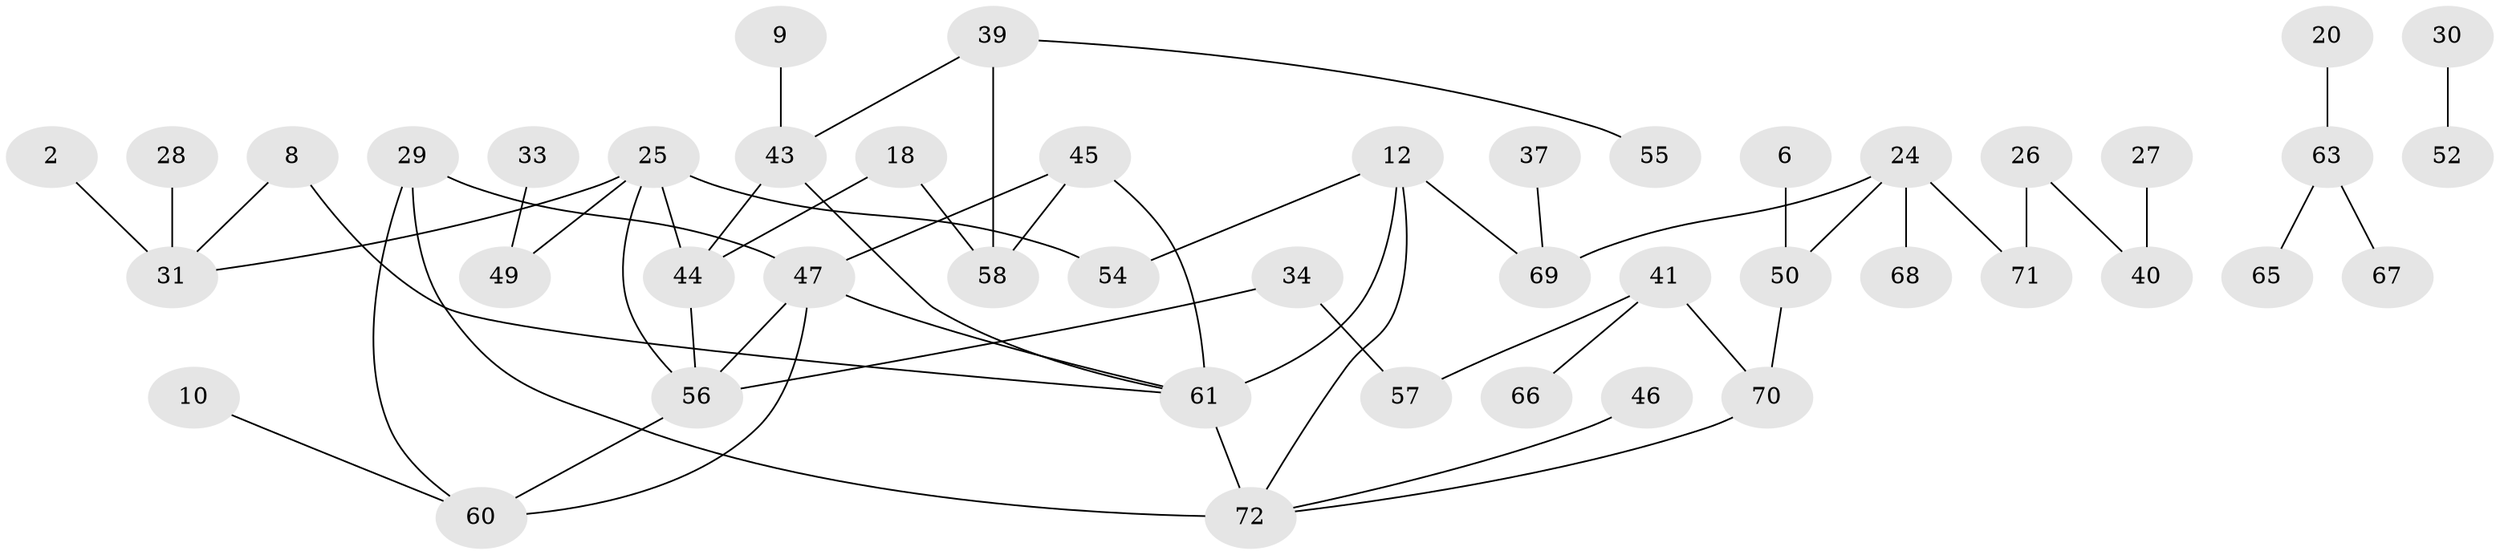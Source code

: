 // original degree distribution, {2: 0.25, 3: 0.1527777777777778, 1: 0.2986111111111111, 4: 0.11805555555555555, 0: 0.1597222222222222, 6: 0.013888888888888888, 5: 0.006944444444444444}
// Generated by graph-tools (version 1.1) at 2025/00/03/09/25 03:00:55]
// undirected, 46 vertices, 56 edges
graph export_dot {
graph [start="1"]
  node [color=gray90,style=filled];
  2;
  6;
  8;
  9;
  10;
  12;
  18;
  20;
  24;
  25;
  26;
  27;
  28;
  29;
  30;
  31;
  33;
  34;
  37;
  39;
  40;
  41;
  43;
  44;
  45;
  46;
  47;
  49;
  50;
  52;
  54;
  55;
  56;
  57;
  58;
  60;
  61;
  63;
  65;
  66;
  67;
  68;
  69;
  70;
  71;
  72;
  2 -- 31 [weight=1.0];
  6 -- 50 [weight=1.0];
  8 -- 31 [weight=1.0];
  8 -- 61 [weight=1.0];
  9 -- 43 [weight=1.0];
  10 -- 60 [weight=1.0];
  12 -- 54 [weight=1.0];
  12 -- 61 [weight=1.0];
  12 -- 69 [weight=1.0];
  12 -- 72 [weight=1.0];
  18 -- 44 [weight=1.0];
  18 -- 58 [weight=1.0];
  20 -- 63 [weight=1.0];
  24 -- 50 [weight=1.0];
  24 -- 68 [weight=1.0];
  24 -- 69 [weight=1.0];
  24 -- 71 [weight=1.0];
  25 -- 31 [weight=1.0];
  25 -- 44 [weight=1.0];
  25 -- 49 [weight=1.0];
  25 -- 54 [weight=1.0];
  25 -- 56 [weight=1.0];
  26 -- 40 [weight=1.0];
  26 -- 71 [weight=1.0];
  27 -- 40 [weight=1.0];
  28 -- 31 [weight=2.0];
  29 -- 47 [weight=1.0];
  29 -- 60 [weight=1.0];
  29 -- 72 [weight=1.0];
  30 -- 52 [weight=1.0];
  33 -- 49 [weight=1.0];
  34 -- 56 [weight=1.0];
  34 -- 57 [weight=1.0];
  37 -- 69 [weight=1.0];
  39 -- 43 [weight=1.0];
  39 -- 55 [weight=1.0];
  39 -- 58 [weight=1.0];
  41 -- 57 [weight=1.0];
  41 -- 66 [weight=1.0];
  41 -- 70 [weight=3.0];
  43 -- 44 [weight=1.0];
  43 -- 61 [weight=1.0];
  44 -- 56 [weight=1.0];
  45 -- 47 [weight=1.0];
  45 -- 58 [weight=1.0];
  45 -- 61 [weight=1.0];
  46 -- 72 [weight=1.0];
  47 -- 56 [weight=2.0];
  47 -- 60 [weight=1.0];
  47 -- 61 [weight=1.0];
  50 -- 70 [weight=1.0];
  56 -- 60 [weight=1.0];
  61 -- 72 [weight=2.0];
  63 -- 65 [weight=1.0];
  63 -- 67 [weight=1.0];
  70 -- 72 [weight=1.0];
}
